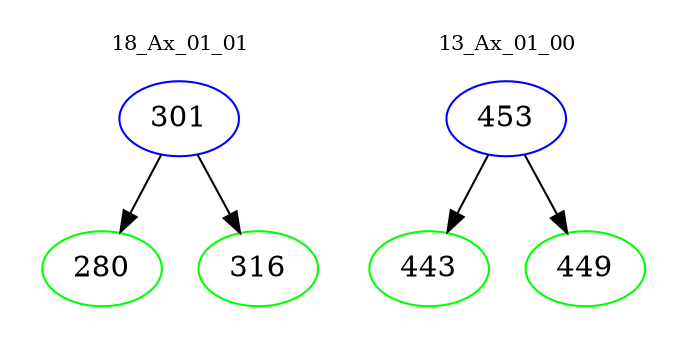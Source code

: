 digraph{
subgraph cluster_0 {
color = white
label = "18_Ax_01_01";
fontsize=10;
T0_301 [label="301", color="blue"]
T0_301 -> T0_280 [color="black"]
T0_280 [label="280", color="green"]
T0_301 -> T0_316 [color="black"]
T0_316 [label="316", color="green"]
}
subgraph cluster_1 {
color = white
label = "13_Ax_01_00";
fontsize=10;
T1_453 [label="453", color="blue"]
T1_453 -> T1_443 [color="black"]
T1_443 [label="443", color="green"]
T1_453 -> T1_449 [color="black"]
T1_449 [label="449", color="green"]
}
}
